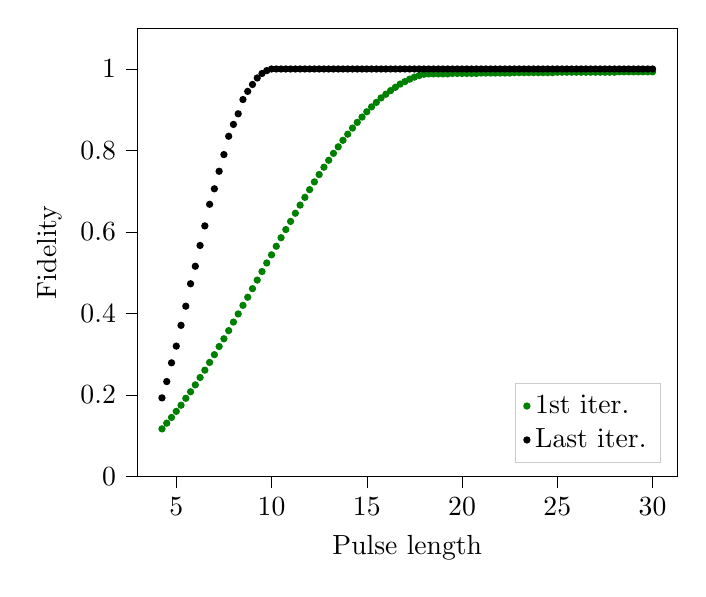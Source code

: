 % This file was created by matplotlib2tikz v0.7.4.
\begin{tikzpicture}

\begin{axis}[
legend cell align={left},
legend style={at={(0.97,0.03)}, anchor=south east, draw=white!80.0!black},
tick align=outside,
tick pos=left,
x grid style={white!69.02!black},
xlabel={Pulse length},
xmin=2.962, xmax=31.288,
xtick style={color=black},
y grid style={white!69.02!black},
ylabel={Fidelity},
ymin=0, ymax=1.1,
ytick style={color=black}
]
\addplot [semithick, green!50.0!black, mark=*, mark size=1, mark options={solid}, only marks]
table {%
26 0.992
27 0.992
28 0.992
29 0.993
22 0.99
23 0.991
24 0.991
25 0.992
18 0.987
19 0.988
20 0.989
21 0.99
16 0.938
17 0.969
14 0.84
15 0.895
13 0.776
12 0.704
11 0.626
10 0.544
29.5 0.993
30 0.993
24.5 0.991
25.5 0.992
26.5 0.992
27.5 0.992
28.5 0.993
20.5 0.989
21.5 0.99
22.5 0.99
23.5 0.991
16.5 0.955
17.5 0.98
18.5 0.988
19.5 0.989
14.5 0.869
15.5 0.918
13.5 0.809
12.5 0.741
11.5 0.666
10.5 0.586
28.75 0.993
29.25 0.993
29.75 0.993
26.25 0.992
26.75 0.992
27.25 0.992
27.75 0.992
28.25 0.993
23.75 0.991
24.25 0.991
24.75 0.991
25.25 0.992
25.75 0.992
21.75 0.99
22.25 0.99
22.75 0.991
23.25 0.991
19.75 0.989
20.25 0.989
20.75 0.989
21.25 0.99
17.75 0.984
18.25 0.988
18.75 0.988
19.25 0.988
16.25 0.947
16.75 0.963
17.25 0.975
15.25 0.907
15.75 0.929
14.25 0.855
14.75 0.882
13.75 0.825
12.75 0.759
13.25 0.793
12.25 0.723
11.75 0.685
11.25 0.646
10.75 0.606
10.25 0.565
9.75 0.524
9.5 0.503
9.25 0.482
9 0.461
8.75 0.44
8.5 0.42
8.25 0.399
8 0.379
7.75 0.358
7.5 0.338
7.25 0.319
7 0.299
6.75 0.28
6.5 0.261
6.25 0.243
6 0.225
5.75 0.208
5.5 0.192
5.25 0.175
5 0.16
4.75 0.145
4.5 0.131
4.25 0.117
};
\addlegendentry{1st iter.}
\addplot [semithick, black, mark=*, mark size=1, mark options={solid}, only marks]
table {%
26 1.0
27 1.0
28 1.0
29 1.0
22 1.0
23 1.0
24 1.0
25 1.0
18 1.0
19 1.0
20 1.0
21 1.0
16 1.0
17 1.0
14 1.0
15 1.0
13 1.0
12 1.0
11 1.0
10 1.0
29.5 1.0
30 1.0
24.5 1.0
25.5 1.0
26.5 1.0
27.5 1.0
28.5 1.0
20.5 1.0
21.5 1.0
22.5 1.0
23.5 1.0
16.5 1.0
17.5 1.0
18.5 1.0
19.5 1.0
14.5 1.0
15.5 1.0
13.5 1.0
12.5 1.0
11.5 1.0
10.5 1.0
28.75 1.0
29.25 1.0
29.75 1.0
26.25 1.0
26.75 1.0
27.25 1.0
27.75 1.0
28.25 1.0
23.75 1.0
24.25 1.0
24.75 1.0
25.25 1.0
25.75 1.0
21.75 1.0
22.25 1.0
22.75 1.0
23.25 1.0
19.75 1.0
20.25 1.0
20.75 1.0
21.25 1.0
17.75 1.0
18.25 1.0
18.75 1.0
19.25 1.0
16.25 1.0
16.75 1.0
17.25 1.0
15.25 1.0
15.75 1.0
14.25 1.0
14.75 1.0
13.75 1.0
12.75 1.0
13.25 1.0
12.25 1.0
11.75 1.0
11.25 1.0
10.75 1.0
10.25 1.0
9.75 0.996
9.5 0.989
9.25 0.978
9 0.962
8.75 0.945
8.5 0.925
8.25 0.89
8 0.864
7.75 0.835
7.5 0.79
7.25 0.749
7 0.706
6.75 0.668
6.5 0.615
6.25 0.567
6 0.516
5.75 0.473
5.5 0.418
5.25 0.371
5 0.32
4.75 0.279
4.5 0.233
4.25 0.193
};
\addlegendentry{Last iter.}
\end{axis}

\end{tikzpicture}